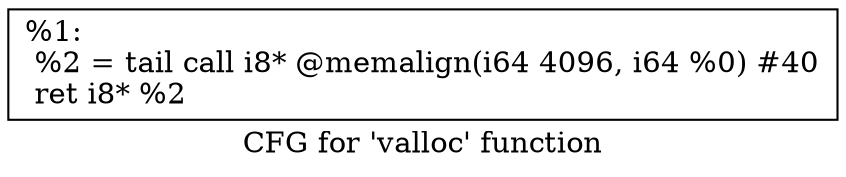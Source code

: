 digraph "CFG for 'valloc' function" {
	label="CFG for 'valloc' function";

	Node0x1e71f30 [shape=record,label="{%1:\l  %2 = tail call i8* @memalign(i64 4096, i64 %0) #40\l  ret i8* %2\l}"];
}
